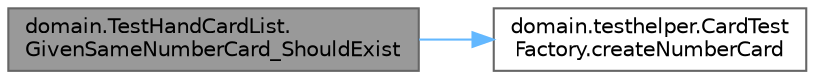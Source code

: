 digraph "domain.TestHandCardList.GivenSameNumberCard_ShouldExist"
{
 // LATEX_PDF_SIZE
  bgcolor="transparent";
  edge [fontname=Helvetica,fontsize=10,labelfontname=Helvetica,labelfontsize=10];
  node [fontname=Helvetica,fontsize=10,shape=box,height=0.2,width=0.4];
  rankdir="LR";
  Node1 [id="Node000001",label="domain.TestHandCardList.\lGivenSameNumberCard_ShouldExist",height=0.2,width=0.4,color="gray40", fillcolor="grey60", style="filled", fontcolor="black",tooltip=" "];
  Node1 -> Node2 [id="edge1_Node000001_Node000002",color="steelblue1",style="solid",tooltip=" "];
  Node2 [id="Node000002",label="domain.testhelper.CardTest\lFactory.createNumberCard",height=0.2,width=0.4,color="grey40", fillcolor="white", style="filled",URL="$classdomain_1_1testhelper_1_1_card_test_factory.html#af51a52d35492b77a976a6b6a4bd19ca9",tooltip=" "];
}
